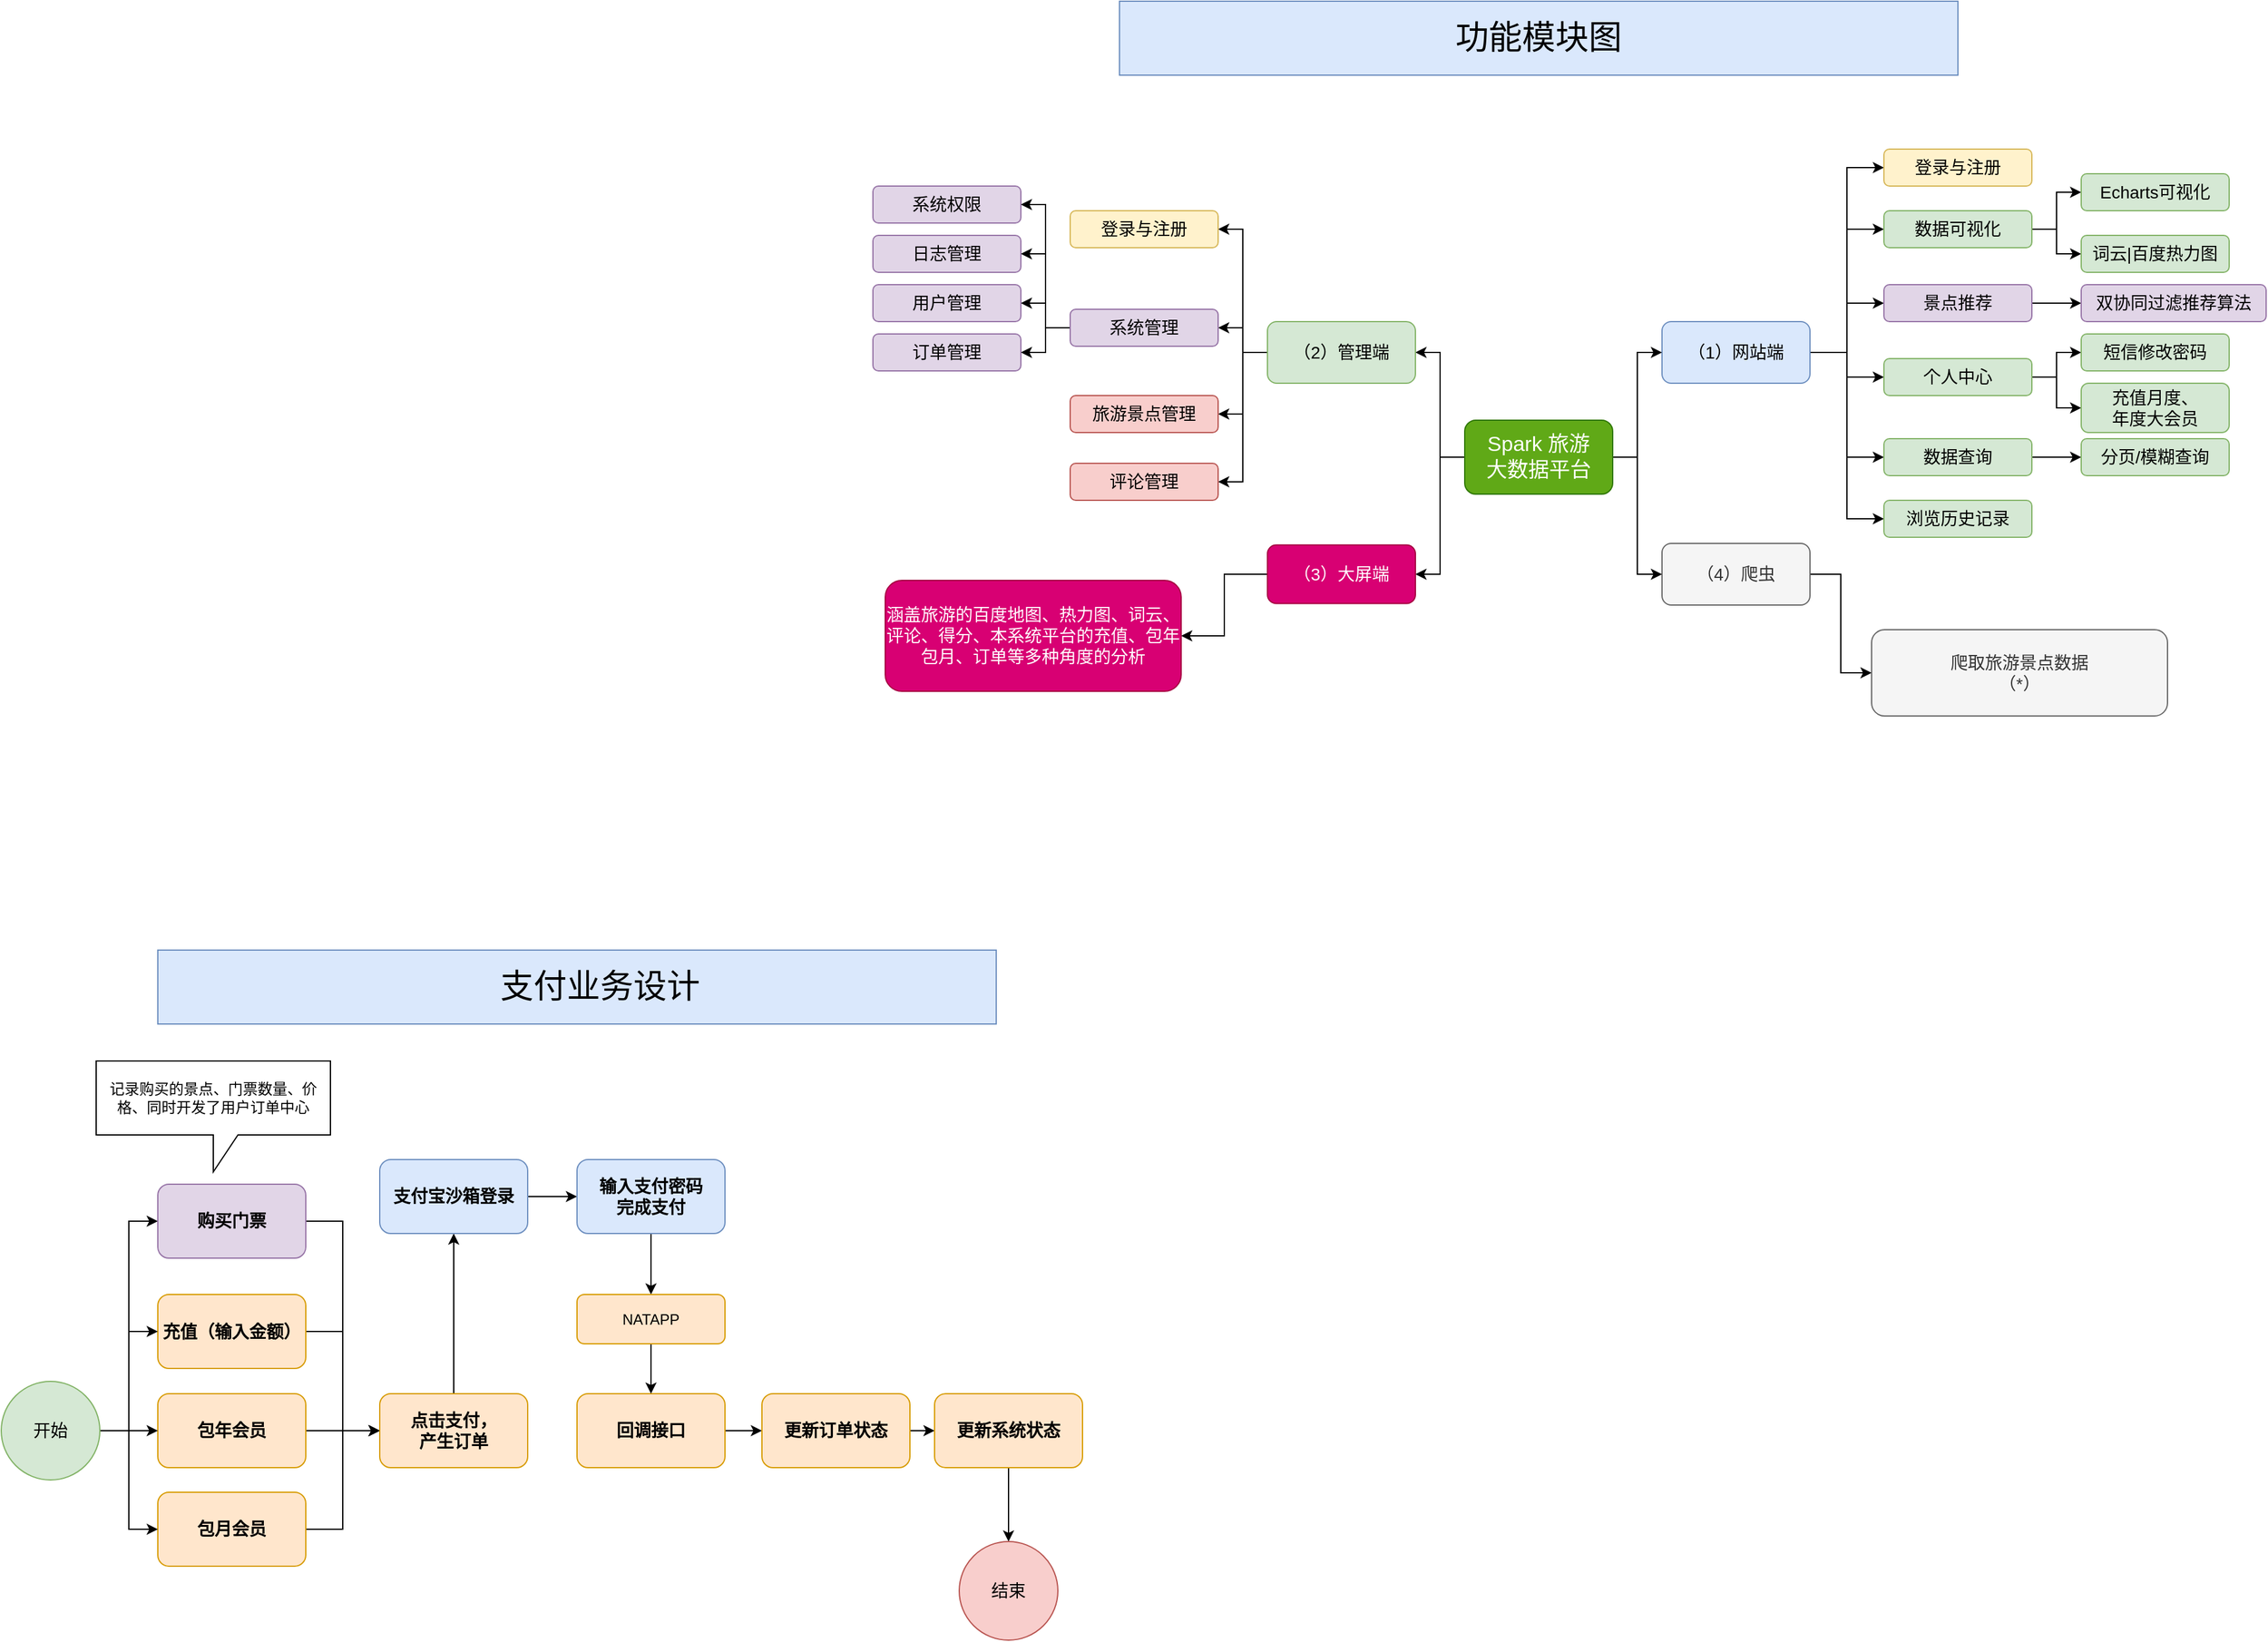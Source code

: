 <mxfile version="21.1.7" type="github">
  <diagram id="gHdGT0hqlNenqPQnGmaF" name="第 1 页">
    <mxGraphModel dx="2638" dy="587" grid="1" gridSize="10" guides="1" tooltips="1" connect="1" arrows="1" fold="1" page="1" pageScale="1" pageWidth="827" pageHeight="1169" math="0" shadow="0">
      <root>
        <mxCell id="0" />
        <mxCell id="1" parent="0" />
        <mxCell id="6_AVYcbNs08KcEML1Ji8-1" value="功能模块图" style="text;html=1;strokeColor=#6c8ebf;fillColor=#dae8fc;align=center;verticalAlign=middle;whiteSpace=wrap;rounded=0;fontSize=27;" parent="1" vertex="1">
          <mxGeometry y="10" width="680" height="60" as="geometry" />
        </mxCell>
        <mxCell id="wtcgkGCjL-V0qk2THGTA-8" value="" style="edgeStyle=orthogonalEdgeStyle;rounded=0;orthogonalLoop=1;jettySize=auto;html=1;" parent="1" target="wtcgkGCjL-V0qk2THGTA-3" edge="1">
          <mxGeometry relative="1" as="geometry">
            <mxPoint x="590" y="295" as="sourcePoint" />
            <Array as="points">
              <mxPoint x="590" y="145" />
            </Array>
          </mxGeometry>
        </mxCell>
        <mxCell id="wtcgkGCjL-V0qk2THGTA-10" style="edgeStyle=orthogonalEdgeStyle;rounded=0;orthogonalLoop=1;jettySize=auto;html=1;exitX=1;exitY=0.5;exitDx=0;exitDy=0;entryX=0;entryY=0.5;entryDx=0;entryDy=0;" parent="1" source="6_AVYcbNs08KcEML1Ji8-2" target="6_AVYcbNs08KcEML1Ji8-4" edge="1">
          <mxGeometry relative="1" as="geometry" />
        </mxCell>
        <mxCell id="wtcgkGCjL-V0qk2THGTA-11" style="edgeStyle=orthogonalEdgeStyle;rounded=0;orthogonalLoop=1;jettySize=auto;html=1;exitX=1;exitY=0.5;exitDx=0;exitDy=0;entryX=0;entryY=0.5;entryDx=0;entryDy=0;" parent="1" source="6_AVYcbNs08KcEML1Ji8-2" target="6_AVYcbNs08KcEML1Ji8-8" edge="1">
          <mxGeometry relative="1" as="geometry" />
        </mxCell>
        <mxCell id="wtcgkGCjL-V0qk2THGTA-12" style="edgeStyle=orthogonalEdgeStyle;rounded=0;orthogonalLoop=1;jettySize=auto;html=1;exitX=1;exitY=0.5;exitDx=0;exitDy=0;entryX=0;entryY=0.5;entryDx=0;entryDy=0;" parent="1" source="6_AVYcbNs08KcEML1Ji8-2" target="6_AVYcbNs08KcEML1Ji8-9" edge="1">
          <mxGeometry relative="1" as="geometry" />
        </mxCell>
        <mxCell id="wtcgkGCjL-V0qk2THGTA-13" style="edgeStyle=orthogonalEdgeStyle;rounded=0;orthogonalLoop=1;jettySize=auto;html=1;exitX=1;exitY=0.5;exitDx=0;exitDy=0;entryX=0;entryY=0.5;entryDx=0;entryDy=0;" parent="1" source="6_AVYcbNs08KcEML1Ji8-2" target="wtcgkGCjL-V0qk2THGTA-2" edge="1">
          <mxGeometry relative="1" as="geometry" />
        </mxCell>
        <mxCell id="jG9ODHnWhC-1K8Zq-rV6-2" style="edgeStyle=orthogonalEdgeStyle;rounded=0;orthogonalLoop=1;jettySize=auto;html=1;exitX=1;exitY=0.5;exitDx=0;exitDy=0;entryX=0;entryY=0.5;entryDx=0;entryDy=0;" parent="1" source="6_AVYcbNs08KcEML1Ji8-2" target="jG9ODHnWhC-1K8Zq-rV6-1" edge="1">
          <mxGeometry relative="1" as="geometry" />
        </mxCell>
        <mxCell id="6_AVYcbNs08KcEML1Ji8-2" value="（1）网站端" style="rounded=1;whiteSpace=wrap;html=1;fontSize=14;fillColor=#dae8fc;strokeColor=#6c8ebf;" parent="1" vertex="1">
          <mxGeometry x="440" y="270" width="120" height="50" as="geometry" />
        </mxCell>
        <mxCell id="wtcgkGCjL-V0qk2THGTA-17" style="edgeStyle=orthogonalEdgeStyle;rounded=0;orthogonalLoop=1;jettySize=auto;html=1;exitX=1;exitY=0.5;exitDx=0;exitDy=0;entryX=0;entryY=0.5;entryDx=0;entryDy=0;" parent="1" source="6_AVYcbNs08KcEML1Ji8-4" target="wtcgkGCjL-V0qk2THGTA-4" edge="1">
          <mxGeometry relative="1" as="geometry" />
        </mxCell>
        <mxCell id="wtcgkGCjL-V0qk2THGTA-18" style="edgeStyle=orthogonalEdgeStyle;rounded=0;orthogonalLoop=1;jettySize=auto;html=1;exitX=1;exitY=0.5;exitDx=0;exitDy=0;entryX=0;entryY=0.5;entryDx=0;entryDy=0;" parent="1" source="6_AVYcbNs08KcEML1Ji8-4" target="wtcgkGCjL-V0qk2THGTA-5" edge="1">
          <mxGeometry relative="1" as="geometry" />
        </mxCell>
        <mxCell id="6_AVYcbNs08KcEML1Ji8-4" value="数据可视化" style="rounded=1;whiteSpace=wrap;html=1;fontSize=14;fillColor=#d5e8d4;strokeColor=#82b366;" parent="1" vertex="1">
          <mxGeometry x="620" y="180" width="120" height="30" as="geometry" />
        </mxCell>
        <mxCell id="wtcgkGCjL-V0qk2THGTA-16" style="edgeStyle=orthogonalEdgeStyle;rounded=0;orthogonalLoop=1;jettySize=auto;html=1;exitX=1;exitY=0.5;exitDx=0;exitDy=0;entryX=0;entryY=0.5;entryDx=0;entryDy=0;" parent="1" source="6_AVYcbNs08KcEML1Ji8-8" target="wtcgkGCjL-V0qk2THGTA-15" edge="1">
          <mxGeometry relative="1" as="geometry" />
        </mxCell>
        <mxCell id="6_AVYcbNs08KcEML1Ji8-8" value="景点推荐" style="rounded=1;whiteSpace=wrap;html=1;fontSize=14;fillColor=#e1d5e7;strokeColor=#9673a6;" parent="1" vertex="1">
          <mxGeometry x="620" y="240" width="120" height="30" as="geometry" />
        </mxCell>
        <mxCell id="wtcgkGCjL-V0qk2THGTA-14" style="edgeStyle=orthogonalEdgeStyle;rounded=0;orthogonalLoop=1;jettySize=auto;html=1;exitX=1;exitY=0.5;exitDx=0;exitDy=0;entryX=0;entryY=0.5;entryDx=0;entryDy=0;" parent="1" source="6_AVYcbNs08KcEML1Ji8-9" target="wtcgkGCjL-V0qk2THGTA-6" edge="1">
          <mxGeometry relative="1" as="geometry" />
        </mxCell>
        <mxCell id="6_AVYcbNs08KcEML1Ji8-9" value="数据查询" style="rounded=1;whiteSpace=wrap;html=1;fontSize=14;fillColor=#d5e8d4;strokeColor=#82b366;" parent="1" vertex="1">
          <mxGeometry x="620" y="365" width="120" height="30" as="geometry" />
        </mxCell>
        <mxCell id="wtcgkGCjL-V0qk2THGTA-2" value="浏览历史记录" style="rounded=1;whiteSpace=wrap;html=1;fontSize=14;fillColor=#d5e8d4;strokeColor=#82b366;" parent="1" vertex="1">
          <mxGeometry x="620" y="415" width="120" height="30" as="geometry" />
        </mxCell>
        <mxCell id="wtcgkGCjL-V0qk2THGTA-3" value="登录与注册" style="rounded=1;whiteSpace=wrap;html=1;fontSize=14;fillColor=#fff2cc;strokeColor=#d6b656;" parent="1" vertex="1">
          <mxGeometry x="620" y="130" width="120" height="30" as="geometry" />
        </mxCell>
        <mxCell id="wtcgkGCjL-V0qk2THGTA-4" value="Echarts可视化" style="rounded=1;whiteSpace=wrap;html=1;fontSize=14;fillColor=#d5e8d4;strokeColor=#82b366;" parent="1" vertex="1">
          <mxGeometry x="780" y="150" width="120" height="30" as="geometry" />
        </mxCell>
        <mxCell id="wtcgkGCjL-V0qk2THGTA-5" value="词云|百度热力图" style="rounded=1;whiteSpace=wrap;html=1;fontSize=14;fillColor=#d5e8d4;strokeColor=#82b366;" parent="1" vertex="1">
          <mxGeometry x="780" y="200" width="120" height="30" as="geometry" />
        </mxCell>
        <mxCell id="wtcgkGCjL-V0qk2THGTA-6" value="分页/模糊查询" style="rounded=1;whiteSpace=wrap;html=1;fontSize=14;fillColor=#d5e8d4;strokeColor=#82b366;" parent="1" vertex="1">
          <mxGeometry x="780" y="365" width="120" height="30" as="geometry" />
        </mxCell>
        <mxCell id="wtcgkGCjL-V0qk2THGTA-15" value="双协同过滤推荐算法" style="rounded=1;whiteSpace=wrap;html=1;fontSize=14;fillColor=#e1d5e7;strokeColor=#9673a6;" parent="1" vertex="1">
          <mxGeometry x="780" y="240" width="150" height="30" as="geometry" />
        </mxCell>
        <mxCell id="U2U8d9sQ9sILnOG547oe-28" style="edgeStyle=orthogonalEdgeStyle;rounded=0;orthogonalLoop=1;jettySize=auto;html=1;exitX=1;exitY=0.5;exitDx=0;exitDy=0;entryX=0;entryY=0.5;entryDx=0;entryDy=0;" parent="1" source="wtcgkGCjL-V0qk2THGTA-19" target="U2U8d9sQ9sILnOG547oe-27" edge="1">
          <mxGeometry relative="1" as="geometry" />
        </mxCell>
        <mxCell id="wtcgkGCjL-V0qk2THGTA-19" value="（4）爬虫" style="rounded=1;whiteSpace=wrap;html=1;fontSize=14;fillColor=#f5f5f5;strokeColor=#666666;fontColor=#333333;" parent="1" vertex="1">
          <mxGeometry x="440" y="450" width="120" height="50" as="geometry" />
        </mxCell>
        <mxCell id="b_gnWmMxrn5kn90ioG4K-3" style="edgeStyle=orthogonalEdgeStyle;rounded=0;orthogonalLoop=1;jettySize=auto;html=1;exitX=1;exitY=0.5;exitDx=0;exitDy=0;entryX=0;entryY=0.5;entryDx=0;entryDy=0;" parent="1" source="jG9ODHnWhC-1K8Zq-rV6-1" target="b_gnWmMxrn5kn90ioG4K-1" edge="1">
          <mxGeometry relative="1" as="geometry" />
        </mxCell>
        <mxCell id="b_gnWmMxrn5kn90ioG4K-4" style="edgeStyle=orthogonalEdgeStyle;rounded=0;orthogonalLoop=1;jettySize=auto;html=1;exitX=1;exitY=0.5;exitDx=0;exitDy=0;entryX=0;entryY=0.5;entryDx=0;entryDy=0;" parent="1" source="jG9ODHnWhC-1K8Zq-rV6-1" target="b_gnWmMxrn5kn90ioG4K-2" edge="1">
          <mxGeometry relative="1" as="geometry" />
        </mxCell>
        <mxCell id="jG9ODHnWhC-1K8Zq-rV6-1" value="个人中心" style="rounded=1;whiteSpace=wrap;html=1;fontSize=14;fillColor=#d5e8d4;strokeColor=#82b366;" parent="1" vertex="1">
          <mxGeometry x="620" y="300" width="120" height="30" as="geometry" />
        </mxCell>
        <mxCell id="IFDbjYEKfMzznov-QCEN-2" style="edgeStyle=orthogonalEdgeStyle;rounded=0;orthogonalLoop=1;jettySize=auto;html=1;exitX=0.5;exitY=1;exitDx=0;exitDy=0;" parent="1" source="wtcgkGCjL-V0qk2THGTA-6" target="wtcgkGCjL-V0qk2THGTA-6" edge="1">
          <mxGeometry relative="1" as="geometry" />
        </mxCell>
        <mxCell id="IFDbjYEKfMzznov-QCEN-6" style="edgeStyle=orthogonalEdgeStyle;rounded=0;orthogonalLoop=1;jettySize=auto;html=1;exitX=0;exitY=0.5;exitDx=0;exitDy=0;entryX=1;entryY=0.5;entryDx=0;entryDy=0;fontSize=17;" parent="1" source="IFDbjYEKfMzznov-QCEN-3" target="IFDbjYEKfMzznov-QCEN-4" edge="1">
          <mxGeometry relative="1" as="geometry" />
        </mxCell>
        <mxCell id="IFDbjYEKfMzznov-QCEN-7" style="edgeStyle=orthogonalEdgeStyle;rounded=0;orthogonalLoop=1;jettySize=auto;html=1;exitX=1;exitY=0.5;exitDx=0;exitDy=0;entryX=0;entryY=0.5;entryDx=0;entryDy=0;fontSize=17;" parent="1" source="IFDbjYEKfMzznov-QCEN-3" target="6_AVYcbNs08KcEML1Ji8-2" edge="1">
          <mxGeometry relative="1" as="geometry" />
        </mxCell>
        <mxCell id="IFDbjYEKfMzznov-QCEN-8" style="edgeStyle=orthogonalEdgeStyle;rounded=0;orthogonalLoop=1;jettySize=auto;html=1;exitX=1;exitY=0.5;exitDx=0;exitDy=0;entryX=0;entryY=0.5;entryDx=0;entryDy=0;fontSize=17;" parent="1" source="IFDbjYEKfMzznov-QCEN-3" target="wtcgkGCjL-V0qk2THGTA-19" edge="1">
          <mxGeometry relative="1" as="geometry" />
        </mxCell>
        <mxCell id="IFDbjYEKfMzznov-QCEN-9" style="edgeStyle=orthogonalEdgeStyle;rounded=0;orthogonalLoop=1;jettySize=auto;html=1;exitX=0;exitY=0.5;exitDx=0;exitDy=0;entryX=1;entryY=0.5;entryDx=0;entryDy=0;fontSize=17;" parent="1" source="IFDbjYEKfMzznov-QCEN-3" target="IFDbjYEKfMzznov-QCEN-5" edge="1">
          <mxGeometry relative="1" as="geometry" />
        </mxCell>
        <mxCell id="IFDbjYEKfMzznov-QCEN-3" value="Spark 旅游&lt;br&gt;大数据平台" style="rounded=1;whiteSpace=wrap;html=1;fontSize=17;fillColor=#60a917;strokeColor=#2D7600;fontColor=#ffffff;" parent="1" vertex="1">
          <mxGeometry x="280" y="350" width="120" height="60" as="geometry" />
        </mxCell>
        <mxCell id="U2U8d9sQ9sILnOG547oe-15" style="edgeStyle=orthogonalEdgeStyle;rounded=0;orthogonalLoop=1;jettySize=auto;html=1;exitX=0;exitY=0.5;exitDx=0;exitDy=0;entryX=1;entryY=0.5;entryDx=0;entryDy=0;" parent="1" source="IFDbjYEKfMzznov-QCEN-4" target="U2U8d9sQ9sILnOG547oe-13" edge="1">
          <mxGeometry relative="1" as="geometry" />
        </mxCell>
        <mxCell id="U2U8d9sQ9sILnOG547oe-23" style="edgeStyle=orthogonalEdgeStyle;rounded=0;orthogonalLoop=1;jettySize=auto;html=1;exitX=0;exitY=0.5;exitDx=0;exitDy=0;entryX=1;entryY=0.5;entryDx=0;entryDy=0;" parent="1" source="IFDbjYEKfMzznov-QCEN-4" target="U2U8d9sQ9sILnOG547oe-14" edge="1">
          <mxGeometry relative="1" as="geometry" />
        </mxCell>
        <mxCell id="U2U8d9sQ9sILnOG547oe-24" style="edgeStyle=orthogonalEdgeStyle;rounded=0;orthogonalLoop=1;jettySize=auto;html=1;exitX=0;exitY=0.5;exitDx=0;exitDy=0;entryX=1;entryY=0.5;entryDx=0;entryDy=0;" parent="1" source="IFDbjYEKfMzznov-QCEN-4" target="U2U8d9sQ9sILnOG547oe-2" edge="1">
          <mxGeometry relative="1" as="geometry" />
        </mxCell>
        <mxCell id="GiAVZ2iymkBQcYbTgc6A-2" style="edgeStyle=orthogonalEdgeStyle;rounded=0;orthogonalLoop=1;jettySize=auto;html=1;exitX=0;exitY=0.5;exitDx=0;exitDy=0;entryX=1;entryY=0.5;entryDx=0;entryDy=0;" parent="1" source="IFDbjYEKfMzznov-QCEN-4" target="GiAVZ2iymkBQcYbTgc6A-1" edge="1">
          <mxGeometry relative="1" as="geometry" />
        </mxCell>
        <mxCell id="IFDbjYEKfMzznov-QCEN-4" value="（2）管理端" style="rounded=1;whiteSpace=wrap;html=1;fontSize=14;fillColor=#d5e8d4;strokeColor=#82b366;" parent="1" vertex="1">
          <mxGeometry x="120" y="270" width="120" height="50" as="geometry" />
        </mxCell>
        <mxCell id="U2U8d9sQ9sILnOG547oe-26" style="edgeStyle=orthogonalEdgeStyle;rounded=0;orthogonalLoop=1;jettySize=auto;html=1;exitX=0;exitY=0.5;exitDx=0;exitDy=0;entryX=1;entryY=0.5;entryDx=0;entryDy=0;" parent="1" source="IFDbjYEKfMzznov-QCEN-5" target="U2U8d9sQ9sILnOG547oe-25" edge="1">
          <mxGeometry relative="1" as="geometry" />
        </mxCell>
        <mxCell id="IFDbjYEKfMzznov-QCEN-5" value="（3）大屏端" style="rounded=1;whiteSpace=wrap;html=1;fontSize=14;fillColor=#d80073;strokeColor=#A50040;fontColor=#ffffff;" parent="1" vertex="1">
          <mxGeometry x="120" y="451.25" width="120" height="47.5" as="geometry" />
        </mxCell>
        <mxCell id="U2U8d9sQ9sILnOG547oe-1" value="用户管理" style="rounded=1;whiteSpace=wrap;html=1;fontSize=14;fillColor=#e1d5e7;strokeColor=#9673a6;" parent="1" vertex="1">
          <mxGeometry x="-200" y="240" width="120" height="30" as="geometry" />
        </mxCell>
        <mxCell id="U2U8d9sQ9sILnOG547oe-2" value="登录与注册" style="rounded=1;whiteSpace=wrap;html=1;fontSize=14;fillColor=#fff2cc;strokeColor=#d6b656;" parent="1" vertex="1">
          <mxGeometry x="-40" y="180" width="120" height="30" as="geometry" />
        </mxCell>
        <mxCell id="U2U8d9sQ9sILnOG547oe-3" value="系统权限" style="rounded=1;whiteSpace=wrap;html=1;fontSize=14;fillColor=#e1d5e7;strokeColor=#9673a6;" parent="1" vertex="1">
          <mxGeometry x="-200" y="160" width="120" height="30" as="geometry" />
        </mxCell>
        <mxCell id="U2U8d9sQ9sILnOG547oe-7" value="订单管理" style="rounded=1;whiteSpace=wrap;html=1;fontSize=14;fillColor=#e1d5e7;strokeColor=#9673a6;" parent="1" vertex="1">
          <mxGeometry x="-200" y="280" width="120" height="30" as="geometry" />
        </mxCell>
        <mxCell id="U2U8d9sQ9sILnOG547oe-9" value="日志管理" style="rounded=1;whiteSpace=wrap;html=1;fontSize=14;fillColor=#e1d5e7;strokeColor=#9673a6;" parent="1" vertex="1">
          <mxGeometry x="-200" y="200" width="120" height="30" as="geometry" />
        </mxCell>
        <mxCell id="U2U8d9sQ9sILnOG547oe-13" value="旅游景点管理" style="rounded=1;whiteSpace=wrap;html=1;fontSize=14;fillColor=#f8cecc;strokeColor=#b85450;" parent="1" vertex="1">
          <mxGeometry x="-40" y="330" width="120" height="30" as="geometry" />
        </mxCell>
        <mxCell id="U2U8d9sQ9sILnOG547oe-19" style="edgeStyle=orthogonalEdgeStyle;rounded=0;orthogonalLoop=1;jettySize=auto;html=1;exitX=0;exitY=0.5;exitDx=0;exitDy=0;entryX=1;entryY=0.5;entryDx=0;entryDy=0;" parent="1" source="U2U8d9sQ9sILnOG547oe-14" target="U2U8d9sQ9sILnOG547oe-9" edge="1">
          <mxGeometry relative="1" as="geometry" />
        </mxCell>
        <mxCell id="U2U8d9sQ9sILnOG547oe-20" style="edgeStyle=orthogonalEdgeStyle;rounded=0;orthogonalLoop=1;jettySize=auto;html=1;exitX=0;exitY=0.5;exitDx=0;exitDy=0;entryX=1;entryY=0.5;entryDx=0;entryDy=0;" parent="1" source="U2U8d9sQ9sILnOG547oe-14" target="U2U8d9sQ9sILnOG547oe-1" edge="1">
          <mxGeometry relative="1" as="geometry" />
        </mxCell>
        <mxCell id="U2U8d9sQ9sILnOG547oe-21" style="edgeStyle=orthogonalEdgeStyle;rounded=0;orthogonalLoop=1;jettySize=auto;html=1;exitX=0;exitY=0.5;exitDx=0;exitDy=0;entryX=1;entryY=0.5;entryDx=0;entryDy=0;" parent="1" source="U2U8d9sQ9sILnOG547oe-14" target="U2U8d9sQ9sILnOG547oe-7" edge="1">
          <mxGeometry relative="1" as="geometry" />
        </mxCell>
        <mxCell id="U2U8d9sQ9sILnOG547oe-22" style="edgeStyle=orthogonalEdgeStyle;rounded=0;orthogonalLoop=1;jettySize=auto;html=1;exitX=0;exitY=0.5;exitDx=0;exitDy=0;entryX=1;entryY=0.5;entryDx=0;entryDy=0;" parent="1" source="U2U8d9sQ9sILnOG547oe-14" target="U2U8d9sQ9sILnOG547oe-3" edge="1">
          <mxGeometry relative="1" as="geometry" />
        </mxCell>
        <mxCell id="U2U8d9sQ9sILnOG547oe-14" value="系统管理" style="rounded=1;whiteSpace=wrap;html=1;fontSize=14;fillColor=#e1d5e7;strokeColor=#9673a6;" parent="1" vertex="1">
          <mxGeometry x="-40" y="260" width="120" height="30" as="geometry" />
        </mxCell>
        <mxCell id="U2U8d9sQ9sILnOG547oe-25" value="涵盖旅游的百度地图、热力图、词云、评论、得分、本系统平台的充值、包年包月、订单等多种角度的分析" style="rounded=1;whiteSpace=wrap;html=1;fontSize=14;fillColor=#d80073;strokeColor=#A50040;fontColor=#ffffff;" parent="1" vertex="1">
          <mxGeometry x="-190" y="480" width="240" height="90" as="geometry" />
        </mxCell>
        <mxCell id="U2U8d9sQ9sILnOG547oe-27" value="爬取旅游景点数据&lt;br&gt;（*）" style="rounded=1;whiteSpace=wrap;html=1;fontSize=14;fillColor=#f5f5f5;strokeColor=#666666;fontColor=#333333;" parent="1" vertex="1">
          <mxGeometry x="610" y="520" width="240" height="70" as="geometry" />
        </mxCell>
        <mxCell id="U2U8d9sQ9sILnOG547oe-29" value="&amp;nbsp; &amp;nbsp; &amp;nbsp;支付业务设计" style="text;html=1;strokeColor=#6c8ebf;fillColor=#dae8fc;align=center;verticalAlign=middle;whiteSpace=wrap;rounded=0;fontSize=27;" parent="1" vertex="1">
          <mxGeometry x="-780" y="780" width="680" height="60" as="geometry" />
        </mxCell>
        <mxCell id="U2U8d9sQ9sILnOG547oe-45" style="edgeStyle=orthogonalEdgeStyle;rounded=0;orthogonalLoop=1;jettySize=auto;html=1;exitX=1;exitY=0.5;exitDx=0;exitDy=0;entryX=0;entryY=0.5;entryDx=0;entryDy=0;fontSize=14;" parent="1" source="U2U8d9sQ9sILnOG547oe-30" target="U2U8d9sQ9sILnOG547oe-33" edge="1">
          <mxGeometry relative="1" as="geometry" />
        </mxCell>
        <mxCell id="U2U8d9sQ9sILnOG547oe-30" value="充值（输入金额）" style="rounded=1;whiteSpace=wrap;html=1;fontStyle=1;fontSize=14;fillColor=#ffe6cc;strokeColor=#d79b00;" parent="1" vertex="1">
          <mxGeometry x="-780" y="1059.5" width="120" height="60" as="geometry" />
        </mxCell>
        <mxCell id="U2U8d9sQ9sILnOG547oe-46" style="edgeStyle=orthogonalEdgeStyle;rounded=0;orthogonalLoop=1;jettySize=auto;html=1;exitX=1;exitY=0.5;exitDx=0;exitDy=0;fontSize=14;" parent="1" source="U2U8d9sQ9sILnOG547oe-31" edge="1">
          <mxGeometry relative="1" as="geometry">
            <mxPoint x="-600" y="1170" as="targetPoint" />
          </mxGeometry>
        </mxCell>
        <mxCell id="U2U8d9sQ9sILnOG547oe-31" value="包年会员" style="rounded=1;whiteSpace=wrap;html=1;fontStyle=1;fontSize=14;fillColor=#ffe6cc;strokeColor=#d79b00;" parent="1" vertex="1">
          <mxGeometry x="-780" y="1140" width="120" height="60" as="geometry" />
        </mxCell>
        <mxCell id="U2U8d9sQ9sILnOG547oe-44" style="edgeStyle=orthogonalEdgeStyle;rounded=0;orthogonalLoop=1;jettySize=auto;html=1;exitX=1;exitY=0.5;exitDx=0;exitDy=0;entryX=0;entryY=0.5;entryDx=0;entryDy=0;fontSize=14;" parent="1" source="U2U8d9sQ9sILnOG547oe-32" target="U2U8d9sQ9sILnOG547oe-33" edge="1">
          <mxGeometry relative="1" as="geometry" />
        </mxCell>
        <mxCell id="U2U8d9sQ9sILnOG547oe-32" value="包月会员" style="rounded=1;whiteSpace=wrap;html=1;fontStyle=1;fontSize=14;fillColor=#ffe6cc;strokeColor=#d79b00;" parent="1" vertex="1">
          <mxGeometry x="-780" y="1220" width="120" height="60" as="geometry" />
        </mxCell>
        <mxCell id="U2U8d9sQ9sILnOG547oe-47" style="edgeStyle=orthogonalEdgeStyle;rounded=0;orthogonalLoop=1;jettySize=auto;html=1;exitX=0.5;exitY=0;exitDx=0;exitDy=0;entryX=0.5;entryY=1;entryDx=0;entryDy=0;fontSize=14;" parent="1" source="U2U8d9sQ9sILnOG547oe-33" target="U2U8d9sQ9sILnOG547oe-34" edge="1">
          <mxGeometry relative="1" as="geometry" />
        </mxCell>
        <mxCell id="U2U8d9sQ9sILnOG547oe-33" value="点击支付，&lt;br&gt;产生订单" style="rounded=1;whiteSpace=wrap;html=1;fontStyle=1;fontSize=14;fillColor=#ffe6cc;strokeColor=#d79b00;" parent="1" vertex="1">
          <mxGeometry x="-600" y="1140" width="120" height="60" as="geometry" />
        </mxCell>
        <mxCell id="U2U8d9sQ9sILnOG547oe-48" style="edgeStyle=orthogonalEdgeStyle;rounded=0;orthogonalLoop=1;jettySize=auto;html=1;exitX=1;exitY=0.5;exitDx=0;exitDy=0;entryX=0;entryY=0.5;entryDx=0;entryDy=0;fontSize=14;" parent="1" source="U2U8d9sQ9sILnOG547oe-34" target="U2U8d9sQ9sILnOG547oe-35" edge="1">
          <mxGeometry relative="1" as="geometry" />
        </mxCell>
        <mxCell id="U2U8d9sQ9sILnOG547oe-34" value="支付宝沙箱登录" style="rounded=1;whiteSpace=wrap;html=1;fontStyle=1;fontSize=14;fillColor=#dae8fc;strokeColor=#6c8ebf;" parent="1" vertex="1">
          <mxGeometry x="-600" y="950" width="120" height="60" as="geometry" />
        </mxCell>
        <mxCell id="U2U8d9sQ9sILnOG547oe-49" style="edgeStyle=orthogonalEdgeStyle;rounded=0;orthogonalLoop=1;jettySize=auto;html=1;exitX=0.5;exitY=1;exitDx=0;exitDy=0;fontSize=14;entryX=0.5;entryY=0;entryDx=0;entryDy=0;" parent="1" source="U2U8d9sQ9sILnOG547oe-35" target="Yt5vqHqGk30RE-sgk8aL-1" edge="1">
          <mxGeometry relative="1" as="geometry">
            <mxPoint x="-300" y="1070" as="targetPoint" />
          </mxGeometry>
        </mxCell>
        <mxCell id="U2U8d9sQ9sILnOG547oe-35" value="输入支付密码&lt;br&gt;完成支付" style="rounded=1;whiteSpace=wrap;html=1;fontStyle=1;fontSize=14;fillColor=#dae8fc;strokeColor=#6c8ebf;" parent="1" vertex="1">
          <mxGeometry x="-440" y="950" width="120" height="60" as="geometry" />
        </mxCell>
        <mxCell id="U2U8d9sQ9sILnOG547oe-50" style="edgeStyle=orthogonalEdgeStyle;rounded=0;orthogonalLoop=1;jettySize=auto;html=1;exitX=1;exitY=0.5;exitDx=0;exitDy=0;entryX=0;entryY=0.5;entryDx=0;entryDy=0;fontSize=14;" parent="1" source="U2U8d9sQ9sILnOG547oe-36" target="U2U8d9sQ9sILnOG547oe-37" edge="1">
          <mxGeometry relative="1" as="geometry" />
        </mxCell>
        <mxCell id="U2U8d9sQ9sILnOG547oe-36" value="回调接口" style="rounded=1;whiteSpace=wrap;html=1;fontStyle=1;fontSize=14;fillColor=#ffe6cc;strokeColor=#d79b00;" parent="1" vertex="1">
          <mxGeometry x="-440" y="1140" width="120" height="60" as="geometry" />
        </mxCell>
        <mxCell id="U2U8d9sQ9sILnOG547oe-51" style="edgeStyle=orthogonalEdgeStyle;rounded=0;orthogonalLoop=1;jettySize=auto;html=1;exitX=1;exitY=0.5;exitDx=0;exitDy=0;entryX=0;entryY=0.5;entryDx=0;entryDy=0;fontSize=14;" parent="1" source="U2U8d9sQ9sILnOG547oe-37" target="U2U8d9sQ9sILnOG547oe-38" edge="1">
          <mxGeometry relative="1" as="geometry" />
        </mxCell>
        <mxCell id="U2U8d9sQ9sILnOG547oe-37" value="更新订单状态" style="rounded=1;whiteSpace=wrap;html=1;fontStyle=1;fontSize=14;fillColor=#ffe6cc;strokeColor=#d79b00;" parent="1" vertex="1">
          <mxGeometry x="-290" y="1140" width="120" height="60" as="geometry" />
        </mxCell>
        <mxCell id="U2U8d9sQ9sILnOG547oe-52" style="edgeStyle=orthogonalEdgeStyle;rounded=0;orthogonalLoop=1;jettySize=auto;html=1;exitX=0.5;exitY=1;exitDx=0;exitDy=0;fontSize=14;" parent="1" source="U2U8d9sQ9sILnOG547oe-38" target="U2U8d9sQ9sILnOG547oe-40" edge="1">
          <mxGeometry relative="1" as="geometry" />
        </mxCell>
        <mxCell id="U2U8d9sQ9sILnOG547oe-38" value="更新系统状态" style="rounded=1;whiteSpace=wrap;html=1;fontStyle=1;fontSize=14;fillColor=#ffe6cc;strokeColor=#d79b00;" parent="1" vertex="1">
          <mxGeometry x="-150" y="1140" width="120" height="60" as="geometry" />
        </mxCell>
        <mxCell id="U2U8d9sQ9sILnOG547oe-41" style="edgeStyle=orthogonalEdgeStyle;rounded=0;orthogonalLoop=1;jettySize=auto;html=1;exitX=1;exitY=0.5;exitDx=0;exitDy=0;entryX=0;entryY=0.5;entryDx=0;entryDy=0;fontSize=14;" parent="1" source="U2U8d9sQ9sILnOG547oe-39" target="U2U8d9sQ9sILnOG547oe-31" edge="1">
          <mxGeometry relative="1" as="geometry" />
        </mxCell>
        <mxCell id="U2U8d9sQ9sILnOG547oe-42" style="edgeStyle=orthogonalEdgeStyle;rounded=0;orthogonalLoop=1;jettySize=auto;html=1;exitX=1;exitY=0.5;exitDx=0;exitDy=0;entryX=0;entryY=0.5;entryDx=0;entryDy=0;fontSize=14;" parent="1" source="U2U8d9sQ9sILnOG547oe-39" target="U2U8d9sQ9sILnOG547oe-30" edge="1">
          <mxGeometry relative="1" as="geometry" />
        </mxCell>
        <mxCell id="U2U8d9sQ9sILnOG547oe-43" style="edgeStyle=orthogonalEdgeStyle;rounded=0;orthogonalLoop=1;jettySize=auto;html=1;exitX=1;exitY=0.5;exitDx=0;exitDy=0;entryX=0;entryY=0.5;entryDx=0;entryDy=0;fontSize=14;" parent="1" source="U2U8d9sQ9sILnOG547oe-39" target="U2U8d9sQ9sILnOG547oe-32" edge="1">
          <mxGeometry relative="1" as="geometry" />
        </mxCell>
        <mxCell id="kpUAZZCFJZjdWOYgvHtQ-2" style="edgeStyle=orthogonalEdgeStyle;rounded=0;orthogonalLoop=1;jettySize=auto;html=1;exitX=1;exitY=0.5;exitDx=0;exitDy=0;entryX=0;entryY=0.5;entryDx=0;entryDy=0;" edge="1" parent="1" source="U2U8d9sQ9sILnOG547oe-39" target="kpUAZZCFJZjdWOYgvHtQ-1">
          <mxGeometry relative="1" as="geometry" />
        </mxCell>
        <mxCell id="U2U8d9sQ9sILnOG547oe-39" value="开始" style="ellipse;whiteSpace=wrap;html=1;aspect=fixed;fontSize=14;fillColor=#d5e8d4;strokeColor=#82b366;" parent="1" vertex="1">
          <mxGeometry x="-907" y="1130" width="80" height="80" as="geometry" />
        </mxCell>
        <mxCell id="U2U8d9sQ9sILnOG547oe-40" value="结束" style="ellipse;whiteSpace=wrap;html=1;aspect=fixed;fontSize=14;fillColor=#f8cecc;strokeColor=#b85450;" parent="1" vertex="1">
          <mxGeometry x="-130" y="1260" width="80" height="80" as="geometry" />
        </mxCell>
        <mxCell id="Yt5vqHqGk30RE-sgk8aL-2" style="edgeStyle=orthogonalEdgeStyle;rounded=0;orthogonalLoop=1;jettySize=auto;html=1;exitX=0.5;exitY=1;exitDx=0;exitDy=0;entryX=0.5;entryY=0;entryDx=0;entryDy=0;" parent="1" source="Yt5vqHqGk30RE-sgk8aL-1" target="U2U8d9sQ9sILnOG547oe-36" edge="1">
          <mxGeometry relative="1" as="geometry" />
        </mxCell>
        <mxCell id="Yt5vqHqGk30RE-sgk8aL-1" value="NATAPP" style="rounded=1;whiteSpace=wrap;html=1;fillColor=#ffe6cc;strokeColor=#d79b00;" parent="1" vertex="1">
          <mxGeometry x="-440" y="1059.5" width="120" height="40" as="geometry" />
        </mxCell>
        <mxCell id="b_gnWmMxrn5kn90ioG4K-1" value="短信修改密码" style="rounded=1;whiteSpace=wrap;html=1;fontSize=14;fillColor=#d5e8d4;strokeColor=#82b366;" parent="1" vertex="1">
          <mxGeometry x="780" y="280" width="120" height="30" as="geometry" />
        </mxCell>
        <mxCell id="b_gnWmMxrn5kn90ioG4K-2" value="充值月度、&lt;br&gt;年度大会员" style="rounded=1;whiteSpace=wrap;html=1;fontSize=14;fillColor=#d5e8d4;strokeColor=#82b366;" parent="1" vertex="1">
          <mxGeometry x="780" y="320" width="120" height="40" as="geometry" />
        </mxCell>
        <mxCell id="GiAVZ2iymkBQcYbTgc6A-1" value="评论管理" style="rounded=1;whiteSpace=wrap;html=1;fontSize=14;fillColor=#f8cecc;strokeColor=#b85450;" parent="1" vertex="1">
          <mxGeometry x="-40" y="385" width="120" height="30" as="geometry" />
        </mxCell>
        <mxCell id="kpUAZZCFJZjdWOYgvHtQ-3" style="edgeStyle=orthogonalEdgeStyle;rounded=0;orthogonalLoop=1;jettySize=auto;html=1;exitX=1;exitY=0.5;exitDx=0;exitDy=0;entryX=0;entryY=0.5;entryDx=0;entryDy=0;" edge="1" parent="1" source="kpUAZZCFJZjdWOYgvHtQ-1" target="U2U8d9sQ9sILnOG547oe-33">
          <mxGeometry relative="1" as="geometry" />
        </mxCell>
        <mxCell id="kpUAZZCFJZjdWOYgvHtQ-1" value="购买门票" style="rounded=1;whiteSpace=wrap;html=1;fontStyle=1;fontSize=14;fillColor=#e1d5e7;strokeColor=#9673a6;" vertex="1" parent="1">
          <mxGeometry x="-780" y="970" width="120" height="60" as="geometry" />
        </mxCell>
        <mxCell id="kpUAZZCFJZjdWOYgvHtQ-4" value="记录购买的景点、门票数量、价格、同时开发了用户订单中心" style="shape=callout;whiteSpace=wrap;html=1;perimeter=calloutPerimeter;" vertex="1" parent="1">
          <mxGeometry x="-830" y="870" width="190" height="90" as="geometry" />
        </mxCell>
      </root>
    </mxGraphModel>
  </diagram>
</mxfile>

